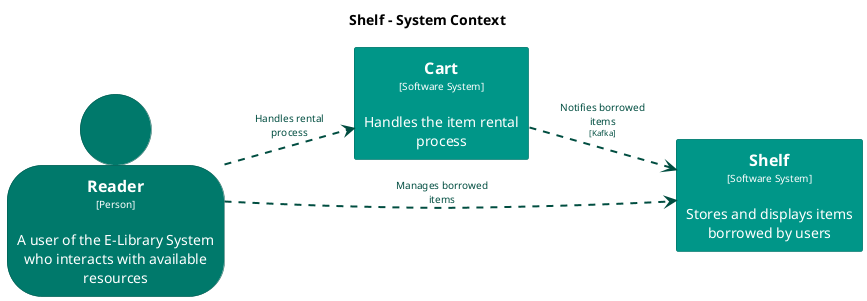 @startuml
set separator none
title Shelf - System Context

left to right direction

skinparam {
  arrowFontSize 10
  defaultTextAlignment center
  wrapWidth 200
  maxMessageSize 100
}

hide stereotype

skinparam rectangle<<Cart>> {
  BackgroundColor #009688
  FontColor #ffffff
  BorderColor #00695f
  shadowing false
}
skinparam person<<Reader>> {
  BackgroundColor #00796b
  FontColor #ffffff
  BorderColor #00544a
  shadowing false
}
skinparam rectangle<<Shelf>> {
  BackgroundColor #009688
  FontColor #ffffff
  BorderColor #00695f
  shadowing false
}

person "==Reader\n<size:10>[Person]</size>\n\nA user of the E-Library System who interacts with available resources" <<Reader>> as Reader
rectangle "==Cart\n<size:10>[Software System]</size>\n\nHandles the item rental process" <<Cart>> as Cart
rectangle "==Shelf\n<size:10>[Software System]</size>\n\nStores and displays items borrowed by users" <<Shelf>> as Shelf

Reader .[#004d40,thickness=2].> Shelf : "<color:#004d40>Manages borrowed items"
Reader .[#004d40,thickness=2].> Cart : "<color:#004d40>Handles rental process"
Cart .[#004d40,thickness=2].> Shelf : "<color:#004d40>Notifies borrowed items\n<color:#004d40><size:8>[Kafka]</size>"
@enduml